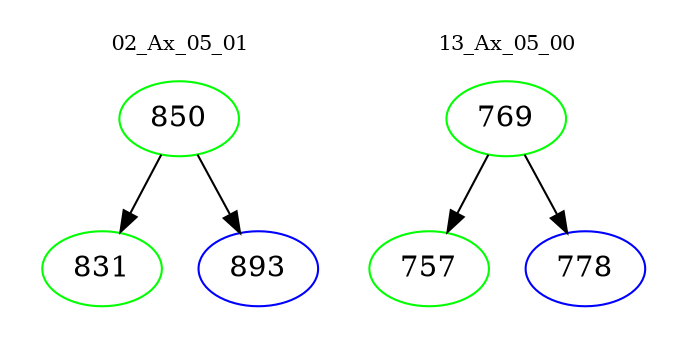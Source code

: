 digraph{
subgraph cluster_0 {
color = white
label = "02_Ax_05_01";
fontsize=10;
T0_850 [label="850", color="green"]
T0_850 -> T0_831 [color="black"]
T0_831 [label="831", color="green"]
T0_850 -> T0_893 [color="black"]
T0_893 [label="893", color="blue"]
}
subgraph cluster_1 {
color = white
label = "13_Ax_05_00";
fontsize=10;
T1_769 [label="769", color="green"]
T1_769 -> T1_757 [color="black"]
T1_757 [label="757", color="green"]
T1_769 -> T1_778 [color="black"]
T1_778 [label="778", color="blue"]
}
}
